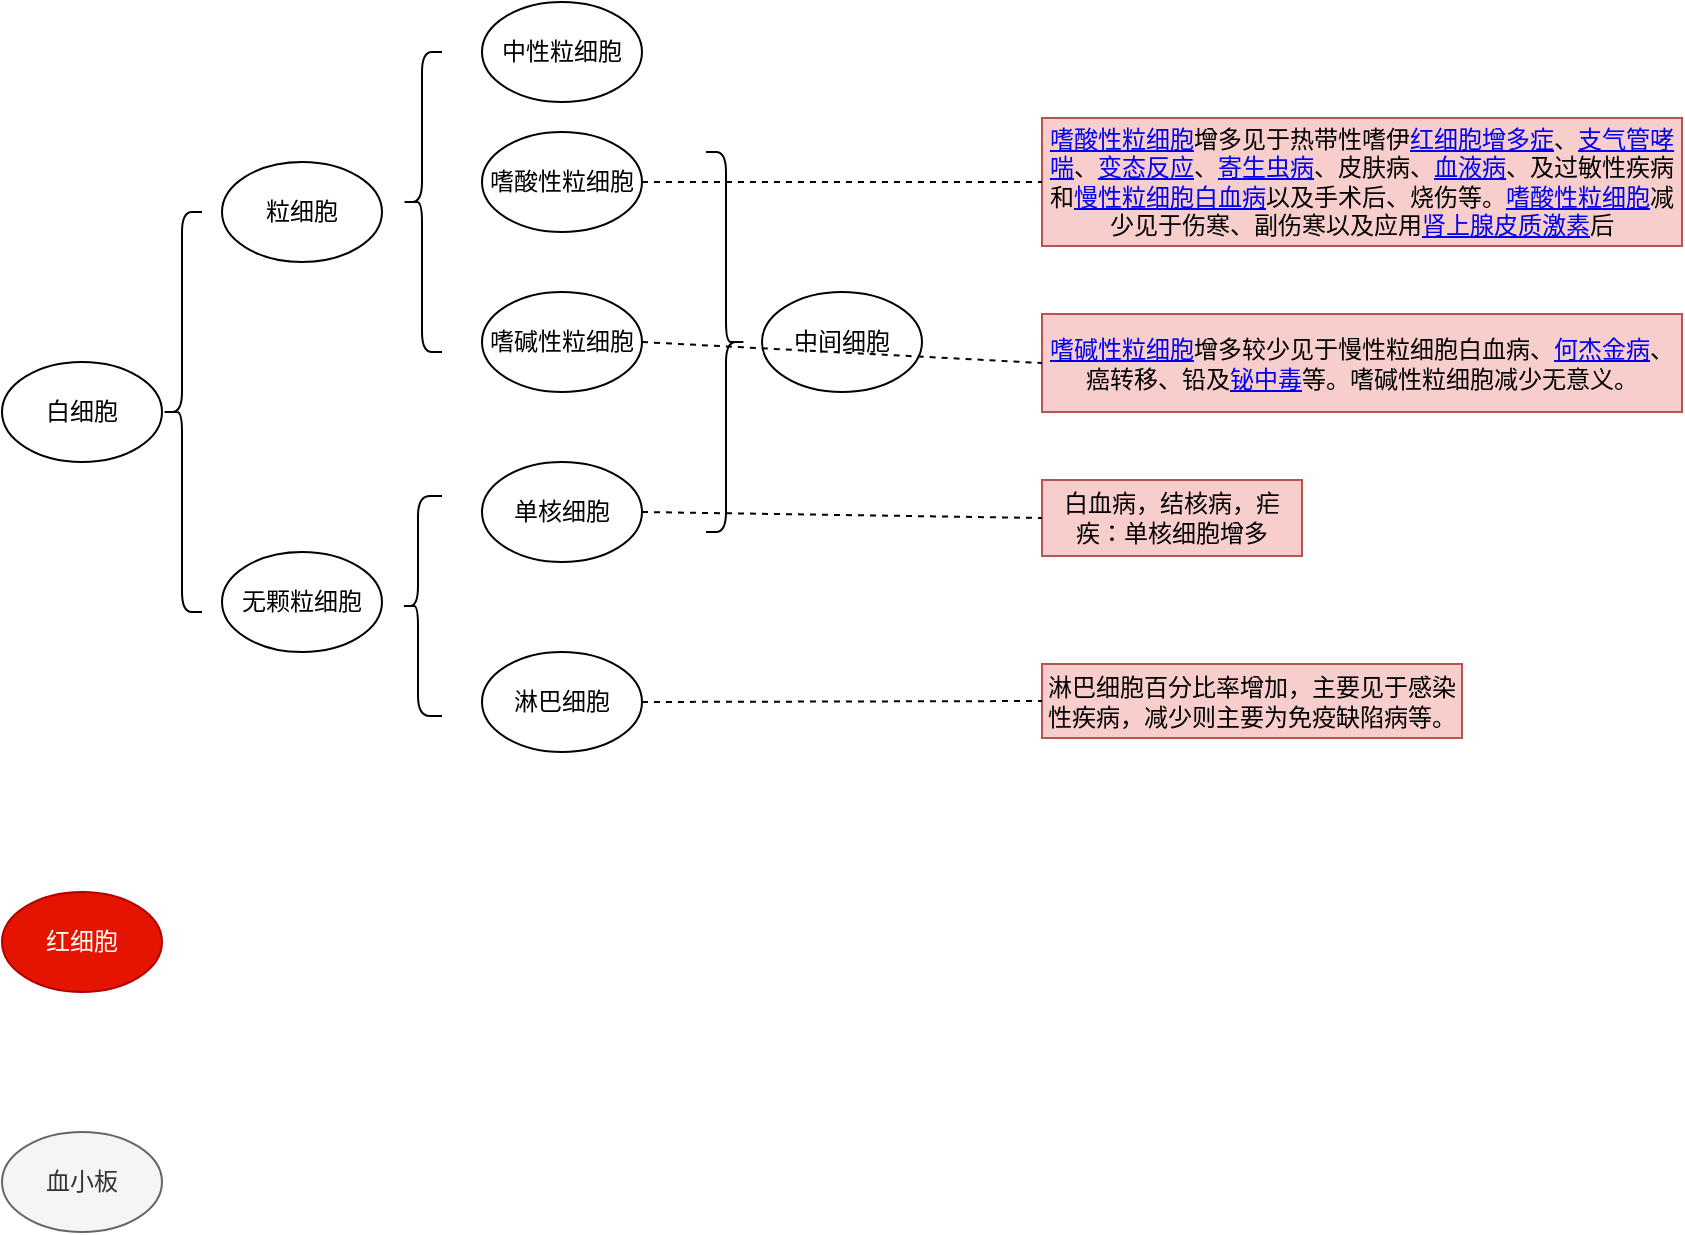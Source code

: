 <mxfile version="10.8.8" type="github"><diagram id="0BJh0TJwJuw2dSTNsCp6" name="Page-1"><mxGraphModel dx="918" dy="593" grid="1" gridSize="10" guides="1" tooltips="1" connect="1" arrows="1" fold="1" page="1" pageScale="1" pageWidth="827" pageHeight="1169" math="0" shadow="0"><root><mxCell id="0"/><mxCell id="1" parent="0"/><mxCell id="dm3yWKFuV2QbHP_AtAVy-1" value="" style="shape=curlyBracket;whiteSpace=wrap;html=1;rounded=1;" parent="1" vertex="1"><mxGeometry x="240" y="140" width="20" height="200" as="geometry"/></mxCell><mxCell id="dm3yWKFuV2QbHP_AtAVy-2" value="白细胞" style="ellipse;whiteSpace=wrap;html=1;" parent="1" vertex="1"><mxGeometry x="160" y="215" width="80" height="50" as="geometry"/></mxCell><mxCell id="dm3yWKFuV2QbHP_AtAVy-3" value="粒细胞" style="ellipse;whiteSpace=wrap;html=1;" parent="1" vertex="1"><mxGeometry x="270" y="115" width="80" height="50" as="geometry"/></mxCell><mxCell id="dm3yWKFuV2QbHP_AtAVy-4" value="无颗粒细胞" style="ellipse;whiteSpace=wrap;html=1;" parent="1" vertex="1"><mxGeometry x="270" y="310" width="80" height="50" as="geometry"/></mxCell><mxCell id="dm3yWKFuV2QbHP_AtAVy-5" value="" style="shape=curlyBracket;whiteSpace=wrap;html=1;rounded=1;" parent="1" vertex="1"><mxGeometry x="360" y="60" width="20" height="150" as="geometry"/></mxCell><mxCell id="dm3yWKFuV2QbHP_AtAVy-6" value="嗜碱性粒细胞" style="ellipse;whiteSpace=wrap;html=1;" parent="1" vertex="1"><mxGeometry x="400" y="180" width="80" height="50" as="geometry"/></mxCell><mxCell id="dm3yWKFuV2QbHP_AtAVy-7" value="嗜酸性粒细胞" style="ellipse;whiteSpace=wrap;html=1;" parent="1" vertex="1"><mxGeometry x="400" y="100" width="80" height="50" as="geometry"/></mxCell><mxCell id="dm3yWKFuV2QbHP_AtAVy-8" value="中性粒细胞" style="ellipse;whiteSpace=wrap;html=1;" parent="1" vertex="1"><mxGeometry x="400" y="35" width="80" height="50" as="geometry"/></mxCell><mxCell id="dm3yWKFuV2QbHP_AtAVy-9" value="" style="shape=curlyBracket;whiteSpace=wrap;html=1;rounded=1;size=0.4;" parent="1" vertex="1"><mxGeometry x="360" y="282" width="20" height="110" as="geometry"/></mxCell><mxCell id="dm3yWKFuV2QbHP_AtAVy-10" value="单核细胞" style="ellipse;whiteSpace=wrap;html=1;" parent="1" vertex="1"><mxGeometry x="400" y="265" width="80" height="50" as="geometry"/></mxCell><mxCell id="dm3yWKFuV2QbHP_AtAVy-11" value="淋巴细胞" style="ellipse;whiteSpace=wrap;html=1;" parent="1" vertex="1"><mxGeometry x="400" y="360" width="80" height="50" as="geometry"/></mxCell><mxCell id="BwE4lqmjiWgee9doRMxI-2" value="" style="shape=curlyBracket;whiteSpace=wrap;html=1;rounded=1;direction=west;" vertex="1" parent="1"><mxGeometry x="512" y="110" width="20" height="190" as="geometry"/></mxCell><mxCell id="BwE4lqmjiWgee9doRMxI-4" value="中间细胞" style="ellipse;whiteSpace=wrap;html=1;" vertex="1" parent="1"><mxGeometry x="540" y="180" width="80" height="50" as="geometry"/></mxCell><mxCell id="BwE4lqmjiWgee9doRMxI-5" value="白血病，结核病，疟疾：单核细胞增多" style="text;html=1;strokeColor=#b85450;fillColor=#f8cecc;align=center;verticalAlign=middle;whiteSpace=wrap;rounded=0;" vertex="1" parent="1"><mxGeometry x="680" y="274" width="130" height="38" as="geometry"/></mxCell><mxCell id="BwE4lqmjiWgee9doRMxI-6" value="" style="endArrow=none;dashed=1;html=1;entryX=0;entryY=0.5;entryDx=0;entryDy=0;exitX=1;exitY=0.5;exitDx=0;exitDy=0;" edge="1" parent="1" source="dm3yWKFuV2QbHP_AtAVy-10" target="BwE4lqmjiWgee9doRMxI-5"><mxGeometry width="50" height="50" relative="1" as="geometry"><mxPoint x="580" y="330" as="sourcePoint"/><mxPoint x="630" y="280" as="targetPoint"/></mxGeometry></mxCell><mxCell id="BwE4lqmjiWgee9doRMxI-7" value="&lt;a target=&quot;_blank&quot; href=&quot;https://baike.baidu.com/item/%E5%97%9C%E9%85%B8%E6%80%A7%E7%B2%92%E7%BB%86%E8%83%9E/10106702&quot;&gt;&lt;span&gt;嗜酸性粒&lt;/span&gt;&lt;span&gt;细胞&lt;/span&gt;&lt;/a&gt;&lt;span&gt;增多&lt;/span&gt;&lt;span&gt;见于热带性嗜伊&lt;/span&gt;&lt;a target=&quot;_blank&quot; href=&quot;https://baike.baidu.com/item/%E7%BA%A2%E7%BB%86%E8%83%9E%E5%A2%9E%E5%A4%9A%E7%97%87&quot;&gt;红细胞增多症&lt;/a&gt;&lt;span&gt;、&lt;/span&gt;&lt;a target=&quot;_blank&quot; href=&quot;https://baike.baidu.com/item/%E6%94%AF%E6%B0%94%E7%AE%A1%E5%93%AE%E5%96%98&quot;&gt;支气管哮喘&lt;/a&gt;&lt;span&gt;、&lt;/span&gt;&lt;a target=&quot;_blank&quot; href=&quot;https://baike.baidu.com/item/%E5%8F%98%E6%80%81%E5%8F%8D%E5%BA%94&quot;&gt;变态反应&lt;/a&gt;&lt;span&gt;、&lt;/span&gt;&lt;a target=&quot;_blank&quot; href=&quot;https://baike.baidu.com/item/%E5%AF%84%E7%94%9F%E8%99%AB%E7%97%85&quot;&gt;寄生虫病&lt;/a&gt;&lt;span&gt;、皮肤病、&lt;/span&gt;&lt;a target=&quot;_blank&quot; href=&quot;https://baike.baidu.com/item/%E8%A1%80%E6%B6%B2%E7%97%85&quot;&gt;血液病&lt;/a&gt;&lt;span&gt;、及过敏性疾病和&lt;/span&gt;&lt;a target=&quot;_blank&quot; href=&quot;https://baike.baidu.com/item/%E6%85%A2%E6%80%A7%E7%B2%92%E7%BB%86%E8%83%9E%E7%99%BD%E8%A1%80%E7%97%85&quot;&gt;慢性粒细胞白血病&lt;/a&gt;&lt;span&gt;以及手术后、烧伤等。&lt;/span&gt;&lt;a target=&quot;_blank&quot; href=&quot;https://baike.baidu.com/item/%E5%97%9C%E9%85%B8%E6%80%A7%E7%B2%92%E7%BB%86%E8%83%9E&quot;&gt;嗜酸性粒细胞&lt;/a&gt;&lt;span&gt;减少见于伤寒、副伤寒以及应用&lt;/span&gt;&lt;a target=&quot;_blank&quot; href=&quot;https://baike.baidu.com/item/%E8%82%BE%E4%B8%8A%E8%85%BA%E7%9A%AE%E8%B4%A8%E6%BF%80%E7%B4%A0&quot;&gt;肾上腺皮质激素&lt;/a&gt;&lt;span&gt;后&lt;/span&gt;" style="text;html=1;strokeColor=#b85450;fillColor=#f8cecc;align=center;verticalAlign=middle;whiteSpace=wrap;rounded=0;" vertex="1" parent="1"><mxGeometry x="680" y="93" width="320" height="64" as="geometry"/></mxCell><mxCell id="BwE4lqmjiWgee9doRMxI-9" value="" style="endArrow=none;dashed=1;html=1;entryX=0;entryY=0.5;entryDx=0;entryDy=0;exitX=1;exitY=0.5;exitDx=0;exitDy=0;" edge="1" parent="1" source="dm3yWKFuV2QbHP_AtAVy-7" target="BwE4lqmjiWgee9doRMxI-7"><mxGeometry width="50" height="50" relative="1" as="geometry"><mxPoint x="490" y="300" as="sourcePoint"/><mxPoint x="670" y="311" as="targetPoint"/></mxGeometry></mxCell><mxCell id="BwE4lqmjiWgee9doRMxI-10" value="&lt;span&gt;&lt;a target=&quot;_blank&quot; href=&quot;https://baike.baidu.com/item/%E5%97%9C%E7%A2%B1%E6%80%A7%E7%B2%92%E7%BB%86%E8%83%9E&quot;&gt;嗜碱性粒细胞&lt;/a&gt;增多&lt;/span&gt;&lt;span&gt;较少见于慢性粒细胞白血病、&lt;/span&gt;&lt;a target=&quot;_blank&quot; href=&quot;https://baike.baidu.com/item/%E4%BD%95%E6%9D%B0%E9%87%91%E7%97%85&quot;&gt;何杰金病&lt;/a&gt;&lt;span&gt;、癌转移、铅及&lt;/span&gt;&lt;a target=&quot;_blank&quot; href=&quot;https://baike.baidu.com/item/%E9%93%8B%E4%B8%AD%E6%AF%92&quot;&gt;铋中毒&lt;/a&gt;&lt;span&gt;等。嗜碱性粒细胞减少无意义。&lt;/span&gt;" style="text;html=1;strokeColor=#b85450;fillColor=#f8cecc;align=center;verticalAlign=middle;whiteSpace=wrap;rounded=0;" vertex="1" parent="1"><mxGeometry x="680" y="191" width="320" height="49" as="geometry"/></mxCell><mxCell id="BwE4lqmjiWgee9doRMxI-11" value="" style="endArrow=none;dashed=1;html=1;entryX=0;entryY=0.5;entryDx=0;entryDy=0;exitX=1;exitY=0.5;exitDx=0;exitDy=0;" edge="1" parent="1" source="dm3yWKFuV2QbHP_AtAVy-6" target="BwE4lqmjiWgee9doRMxI-10"><mxGeometry width="50" height="50" relative="1" as="geometry"><mxPoint x="490" y="300" as="sourcePoint"/><mxPoint x="690" y="303" as="targetPoint"/></mxGeometry></mxCell><mxCell id="BwE4lqmjiWgee9doRMxI-12" value="淋巴细胞百分比率增加，主要见于感染性疾病，减少则主要为免疫缺陷病等。" style="text;html=1;strokeColor=#b85450;fillColor=#f8cecc;align=center;verticalAlign=middle;whiteSpace=wrap;rounded=0;" vertex="1" parent="1"><mxGeometry x="680" y="366" width="210" height="37" as="geometry"/></mxCell><mxCell id="BwE4lqmjiWgee9doRMxI-13" value="" style="endArrow=none;dashed=1;html=1;entryX=0;entryY=0.5;entryDx=0;entryDy=0;exitX=1;exitY=0.5;exitDx=0;exitDy=0;" edge="1" parent="1" source="dm3yWKFuV2QbHP_AtAVy-11" target="BwE4lqmjiWgee9doRMxI-12"><mxGeometry width="50" height="50" relative="1" as="geometry"><mxPoint x="490" y="300" as="sourcePoint"/><mxPoint x="690" y="303" as="targetPoint"/></mxGeometry></mxCell><mxCell id="BwE4lqmjiWgee9doRMxI-14" value="红细胞" style="ellipse;whiteSpace=wrap;html=1;fillColor=#e51400;strokeColor=#B20000;fontColor=#ffffff;" vertex="1" parent="1"><mxGeometry x="160" y="480" width="80" height="50" as="geometry"/></mxCell><mxCell id="BwE4lqmjiWgee9doRMxI-15" value="血小板" style="ellipse;whiteSpace=wrap;html=1;fillColor=#f5f5f5;strokeColor=#666666;fontColor=#333333;" vertex="1" parent="1"><mxGeometry x="160" y="600" width="80" height="50" as="geometry"/></mxCell></root></mxGraphModel></diagram></mxfile>